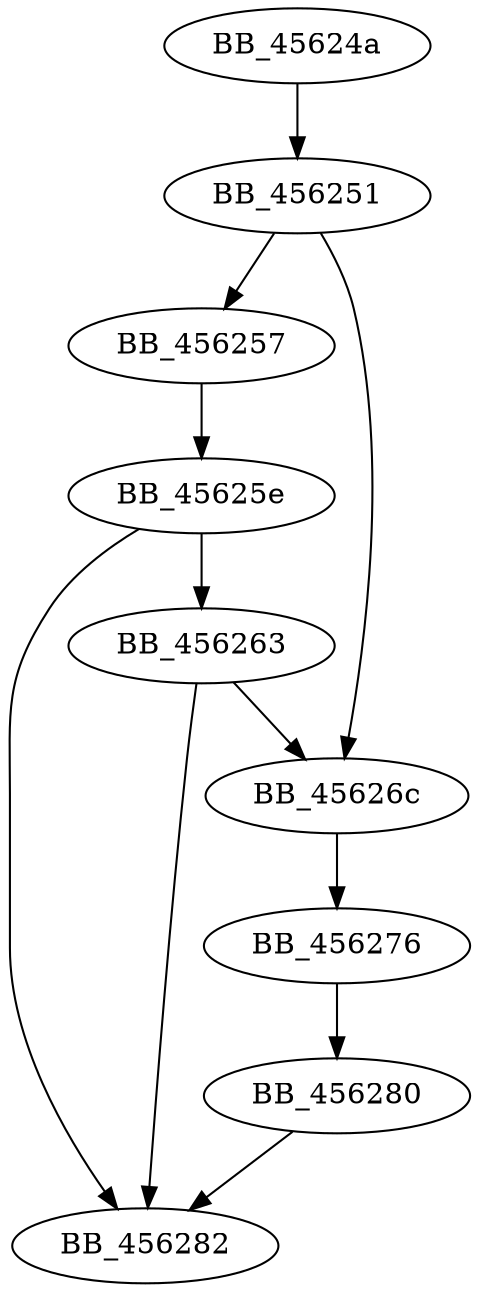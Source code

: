DiGraph sub_45624A{
BB_45624a->BB_456251
BB_456251->BB_456257
BB_456251->BB_45626c
BB_456257->BB_45625e
BB_45625e->BB_456263
BB_45625e->BB_456282
BB_456263->BB_45626c
BB_456263->BB_456282
BB_45626c->BB_456276
BB_456276->BB_456280
BB_456280->BB_456282
}
